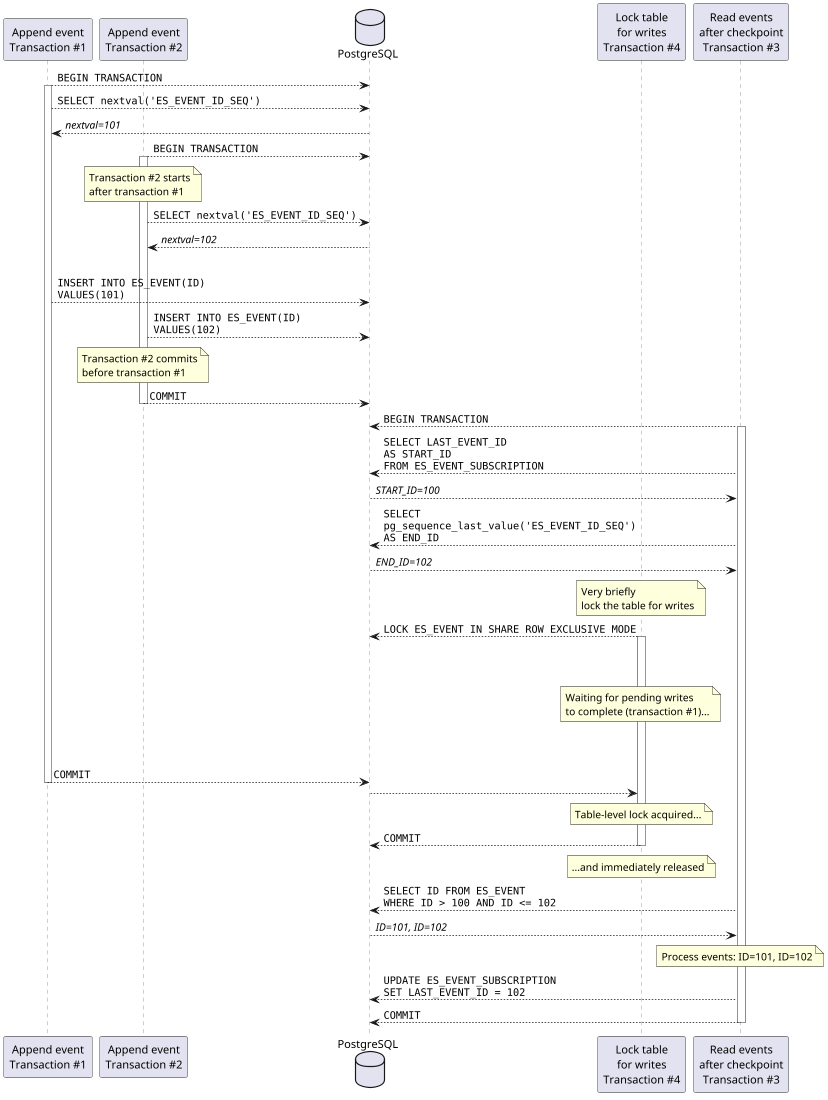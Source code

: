 @startuml

scale max 1024 width
scale max 1100 height

skinparam sequence {
  LifeLineBorderColor Grey
'  LifeLineBackgroundColor LightGrey
}

participant "Append event\nTransaction #1" as tx1
participant "Append event\nTransaction #2" as tx2
database "PostgreSQL" as db
participant "Lock table\nfor writes\nTransaction #4" as tx4
participant "Read events\nafter checkpoint\nTransaction #3" as tx3

tx1 --> db: ""BEGIN TRANSACTION""
activate tx1
tx1 --> db: ""SELECT nextval('ES_EVENT_ID_SEQ')""
db --> tx1: //nextval=101//
tx2 --> db: ""BEGIN TRANSACTION""
activate tx2
note over tx2: Transaction #2 starts\nafter transaction #1
tx2 --> db: ""SELECT nextval('ES_EVENT_ID_SEQ')""
db --> tx2: //nextval=102//
|||
tx1 --> db: ""INSERT INTO ES_EVENT(ID)""\n""VALUES(101)""
tx2 --> db: ""INSERT INTO ES_EVENT(ID)""\n""VALUES(102)""
note over tx2: Transaction #2 commits\nbefore transaction #1
tx2 --> db: ""COMMIT""
deactivate tx2
tx3 --> db: ""BEGIN TRANSACTION""
activate tx3
tx3 --> db: ""SELECT LAST_EVENT_ID""\n""AS START_ID""\n""FROM ES_EVENT_SUBSCRIPTION""
db --> tx3: //START_ID=100//
tx3 --> db: ""SELECT""\n""pg_sequence_last_value('ES_EVENT_ID_SEQ')""\n""AS END_ID""
db --> tx3: //END_ID=102//
note over tx4: Very briefly\nlock the table for writes
tx4 --> db: ""LOCK ES_EVENT IN SHARE ROW EXCLUSIVE MODE""
activate tx4
|||
|||
note over tx4: Waiting for pending writes\nto complete (transaction #1)...
|||
|||
tx1 --> db: ""COMMIT""
deactivate tx1
db --> tx4
note over tx4: Table-level lock acquired...
tx4 --> db: ""COMMIT""
note over tx4: ...and immediately released
deactivate tx4
tx3 --> db: ""SELECT ID FROM ES_EVENT""\n""WHERE ID > 100 AND ID <= 102""
db --> tx3: //ID=101, ID=102//
note over tx3: Process events: ID=101, ID=102
tx3 --> db: ""UPDATE ES_EVENT_SUBSCRIPTION""\n""SET LAST_EVENT_ID = 102""
tx3 --> db: ""COMMIT""
deactivate tx3

@enduml
